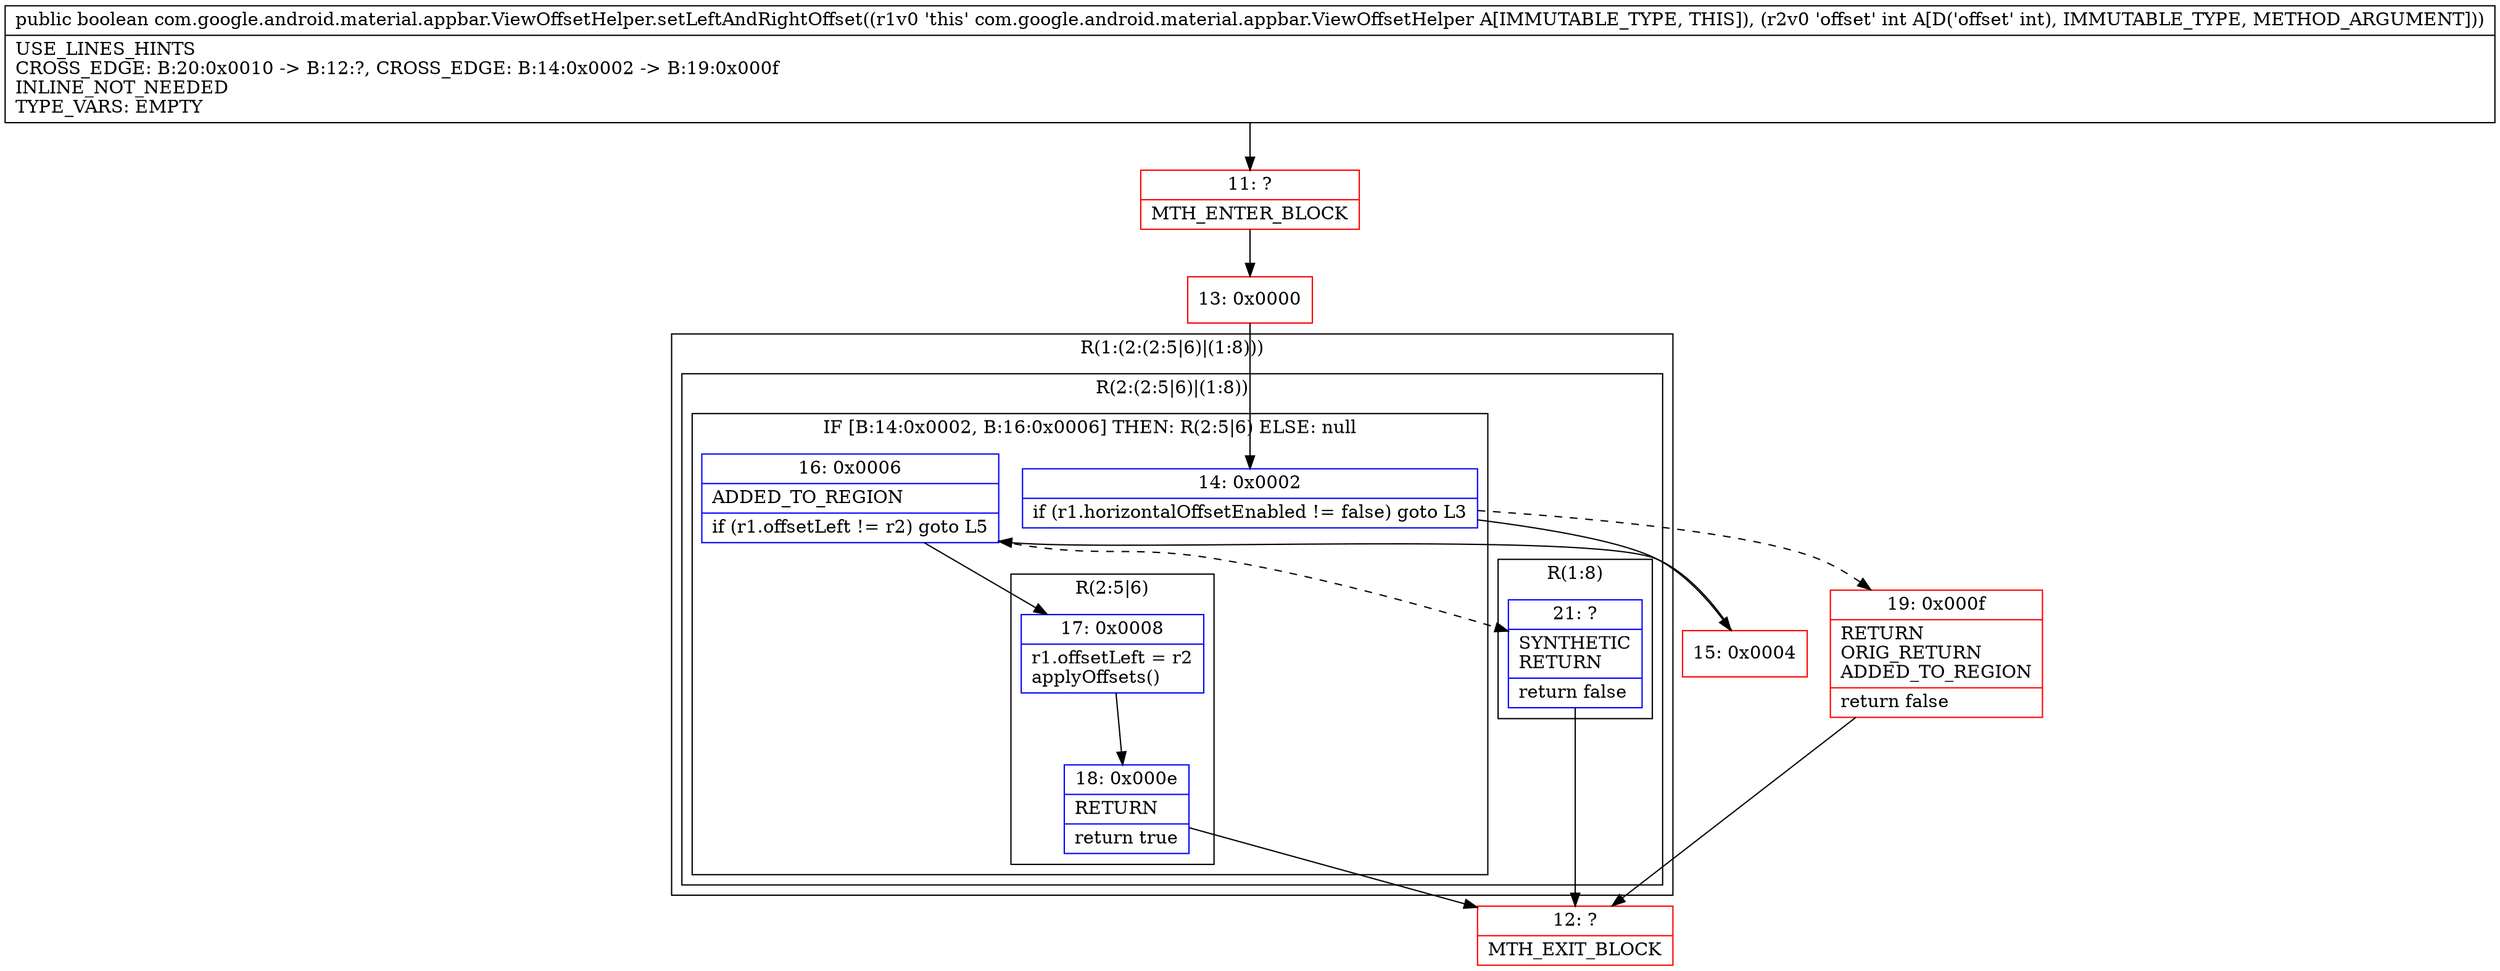 digraph "CFG forcom.google.android.material.appbar.ViewOffsetHelper.setLeftAndRightOffset(I)Z" {
subgraph cluster_Region_1143569648 {
label = "R(1:(2:(2:5|6)|(1:8)))";
node [shape=record,color=blue];
subgraph cluster_Region_1144167285 {
label = "R(2:(2:5|6)|(1:8))";
node [shape=record,color=blue];
subgraph cluster_IfRegion_801099767 {
label = "IF [B:14:0x0002, B:16:0x0006] THEN: R(2:5|6) ELSE: null";
node [shape=record,color=blue];
Node_14 [shape=record,label="{14\:\ 0x0002|if (r1.horizontalOffsetEnabled != false) goto L3\l}"];
Node_16 [shape=record,label="{16\:\ 0x0006|ADDED_TO_REGION\l|if (r1.offsetLeft != r2) goto L5\l}"];
subgraph cluster_Region_430892103 {
label = "R(2:5|6)";
node [shape=record,color=blue];
Node_17 [shape=record,label="{17\:\ 0x0008|r1.offsetLeft = r2\lapplyOffsets()\l}"];
Node_18 [shape=record,label="{18\:\ 0x000e|RETURN\l|return true\l}"];
}
}
subgraph cluster_Region_384812414 {
label = "R(1:8)";
node [shape=record,color=blue];
Node_21 [shape=record,label="{21\:\ ?|SYNTHETIC\lRETURN\l|return false\l}"];
}
}
}
Node_11 [shape=record,color=red,label="{11\:\ ?|MTH_ENTER_BLOCK\l}"];
Node_13 [shape=record,color=red,label="{13\:\ 0x0000}"];
Node_15 [shape=record,color=red,label="{15\:\ 0x0004}"];
Node_12 [shape=record,color=red,label="{12\:\ ?|MTH_EXIT_BLOCK\l}"];
Node_19 [shape=record,color=red,label="{19\:\ 0x000f|RETURN\lORIG_RETURN\lADDED_TO_REGION\l|return false\l}"];
MethodNode[shape=record,label="{public boolean com.google.android.material.appbar.ViewOffsetHelper.setLeftAndRightOffset((r1v0 'this' com.google.android.material.appbar.ViewOffsetHelper A[IMMUTABLE_TYPE, THIS]), (r2v0 'offset' int A[D('offset' int), IMMUTABLE_TYPE, METHOD_ARGUMENT]))  | USE_LINES_HINTS\lCROSS_EDGE: B:20:0x0010 \-\> B:12:?, CROSS_EDGE: B:14:0x0002 \-\> B:19:0x000f\lINLINE_NOT_NEEDED\lTYPE_VARS: EMPTY\l}"];
MethodNode -> Node_11;Node_14 -> Node_15;
Node_14 -> Node_19[style=dashed];
Node_16 -> Node_17;
Node_16 -> Node_21[style=dashed];
Node_17 -> Node_18;
Node_18 -> Node_12;
Node_21 -> Node_12;
Node_11 -> Node_13;
Node_13 -> Node_14;
Node_15 -> Node_16;
Node_19 -> Node_12;
}

